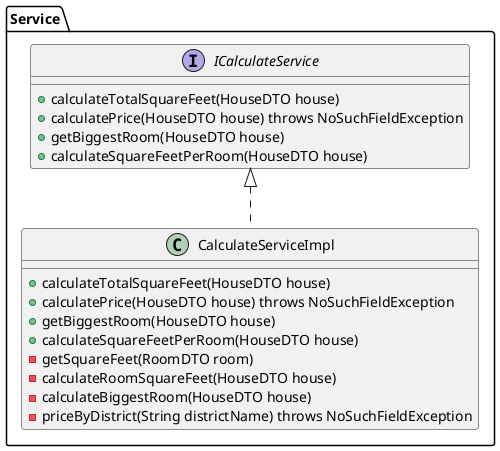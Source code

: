 @startuml Services

package Service <<Folder>> {

    interface ICalculateService {
        + calculateTotalSquareFeet(HouseDTO house)
        + calculatePrice(HouseDTO house) throws NoSuchFieldException
        + getBiggestRoom(HouseDTO house)
        + calculateSquareFeetPerRoom(HouseDTO house)
    }

    class CalculateServiceImpl implements ICalculateService {
        + calculateTotalSquareFeet(HouseDTO house)
        + calculatePrice(HouseDTO house) throws NoSuchFieldException
        + getBiggestRoom(HouseDTO house)
        + calculateSquareFeetPerRoom(HouseDTO house)
        - getSquareFeet(RoomDTO room)
        - calculateRoomSquareFeet(HouseDTO house)
        - calculateBiggestRoom(HouseDTO house)
        - priceByDistrict(String districtName) throws NoSuchFieldException
    }
}

@enduml